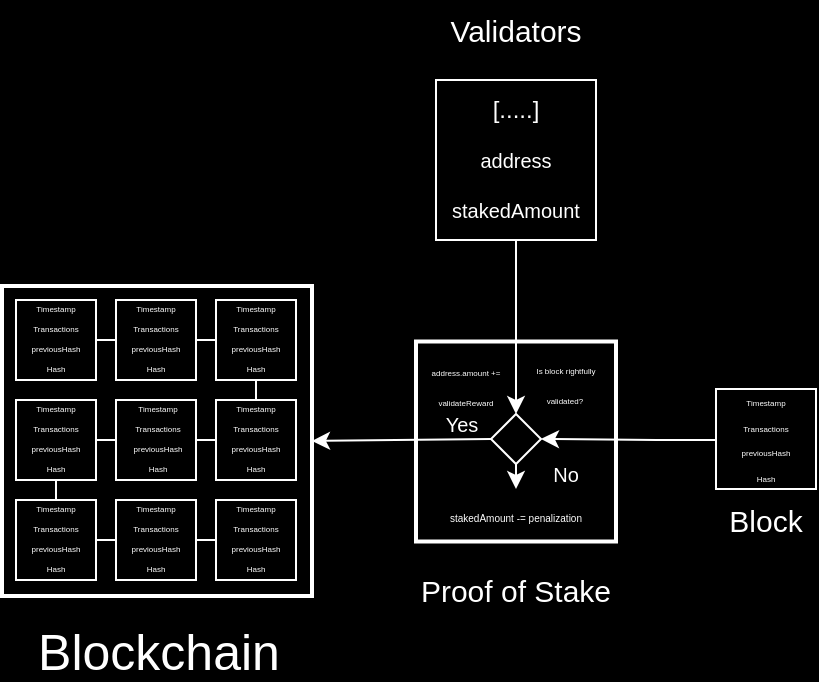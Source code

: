 <mxfile version="24.4.3" type="github">
  <diagram name="Stránka-1" id="s3hBo5GiVauqnpyUISQr">
    <mxGraphModel dx="570" dy="333" grid="1" gridSize="10" guides="1" tooltips="1" connect="1" arrows="1" fold="1" page="1" pageScale="1" pageWidth="1500" pageHeight="1500" background="#000000" math="0" shadow="0">
      <root>
        <mxCell id="0" />
        <mxCell id="1" parent="0" />
        <mxCell id="VWce3QYt1jWBbTMA_Xj5-55" value="" style="group;strokeWidth=1;" vertex="1" connectable="0" parent="1">
          <mxGeometry x="673" y="673" width="155" height="155" as="geometry" />
        </mxCell>
        <mxCell id="5ftyIihU0jtAtuSoUZJ_-14" value="" style="whiteSpace=wrap;html=1;aspect=fixed;fillColor=#000000;strokeColor=#FFFFFF;strokeWidth=2;" parent="VWce3QYt1jWBbTMA_Xj5-55" vertex="1">
          <mxGeometry width="155" height="155" as="geometry" />
        </mxCell>
        <mxCell id="5ftyIihU0jtAtuSoUZJ_-15" value="" style="whiteSpace=wrap;html=1;aspect=fixed;fillColor=#000000;strokeColor=#FFFFFF;" parent="VWce3QYt1jWBbTMA_Xj5-55" vertex="1">
          <mxGeometry x="7" y="7" width="40" height="40" as="geometry" />
        </mxCell>
        <mxCell id="5ftyIihU0jtAtuSoUZJ_-16" value="" style="whiteSpace=wrap;html=1;aspect=fixed;fillColor=#000000;strokeColor=#FFFFFF;" parent="VWce3QYt1jWBbTMA_Xj5-55" vertex="1">
          <mxGeometry x="57" y="7" width="40" height="40" as="geometry" />
        </mxCell>
        <mxCell id="5ftyIihU0jtAtuSoUZJ_-17" value="" style="whiteSpace=wrap;html=1;aspect=fixed;fillColor=#000000;strokeColor=#FFFFFF;" parent="VWce3QYt1jWBbTMA_Xj5-55" vertex="1">
          <mxGeometry x="107" y="7" width="40" height="40" as="geometry" />
        </mxCell>
        <mxCell id="5ftyIihU0jtAtuSoUZJ_-18" value="" style="whiteSpace=wrap;html=1;aspect=fixed;fillColor=#000000;strokeColor=#FFFFFF;" parent="VWce3QYt1jWBbTMA_Xj5-55" vertex="1">
          <mxGeometry x="7" y="57" width="40" height="40" as="geometry" />
        </mxCell>
        <mxCell id="5ftyIihU0jtAtuSoUZJ_-19" value="" style="whiteSpace=wrap;html=1;aspect=fixed;fillColor=#000000;strokeColor=#FFFFFF;" parent="VWce3QYt1jWBbTMA_Xj5-55" vertex="1">
          <mxGeometry x="57" y="57" width="40" height="40" as="geometry" />
        </mxCell>
        <mxCell id="5ftyIihU0jtAtuSoUZJ_-20" value="" style="whiteSpace=wrap;html=1;aspect=fixed;fillColor=#000000;strokeColor=#FFFFFF;" parent="VWce3QYt1jWBbTMA_Xj5-55" vertex="1">
          <mxGeometry x="107" y="57" width="40" height="40" as="geometry" />
        </mxCell>
        <mxCell id="5ftyIihU0jtAtuSoUZJ_-21" value="" style="whiteSpace=wrap;html=1;aspect=fixed;fillColor=#000000;strokeColor=#FFFFFF;" parent="VWce3QYt1jWBbTMA_Xj5-55" vertex="1">
          <mxGeometry x="7" y="107" width="40" height="40" as="geometry" />
        </mxCell>
        <mxCell id="5ftyIihU0jtAtuSoUZJ_-22" value="" style="whiteSpace=wrap;html=1;aspect=fixed;fillColor=#000000;strokeColor=#FFFFFF;" parent="VWce3QYt1jWBbTMA_Xj5-55" vertex="1">
          <mxGeometry x="57" y="107" width="40" height="40" as="geometry" />
        </mxCell>
        <mxCell id="5ftyIihU0jtAtuSoUZJ_-23" value="" style="whiteSpace=wrap;html=1;aspect=fixed;fillColor=#000000;strokeColor=#FFFFFF;" parent="VWce3QYt1jWBbTMA_Xj5-55" vertex="1">
          <mxGeometry x="107" y="107" width="40" height="40" as="geometry" />
        </mxCell>
        <mxCell id="5ftyIihU0jtAtuSoUZJ_-24" value="" style="endArrow=none;html=1;rounded=0;strokeColor=#FFFFFF;entryX=0;entryY=0.5;entryDx=0;entryDy=0;exitX=1;exitY=0.5;exitDx=0;exitDy=0;" parent="VWce3QYt1jWBbTMA_Xj5-55" source="5ftyIihU0jtAtuSoUZJ_-18" target="5ftyIihU0jtAtuSoUZJ_-19" edge="1">
          <mxGeometry width="50" height="50" relative="1" as="geometry">
            <mxPoint x="27" y="87" as="sourcePoint" />
            <mxPoint x="77" y="37" as="targetPoint" />
          </mxGeometry>
        </mxCell>
        <mxCell id="5ftyIihU0jtAtuSoUZJ_-26" value="" style="endArrow=none;html=1;rounded=0;entryX=1;entryY=0.5;entryDx=0;entryDy=0;exitX=0;exitY=0.5;exitDx=0;exitDy=0;strokeColor=#FFFFFF;" parent="VWce3QYt1jWBbTMA_Xj5-55" source="5ftyIihU0jtAtuSoUZJ_-16" target="5ftyIihU0jtAtuSoUZJ_-15" edge="1">
          <mxGeometry width="50" height="50" relative="1" as="geometry">
            <mxPoint x="27" y="97" as="sourcePoint" />
            <mxPoint x="77" y="47" as="targetPoint" />
          </mxGeometry>
        </mxCell>
        <mxCell id="5ftyIihU0jtAtuSoUZJ_-27" value="" style="endArrow=none;html=1;rounded=0;entryX=1;entryY=0.5;entryDx=0;entryDy=0;exitX=0;exitY=0.5;exitDx=0;exitDy=0;strokeColor=#FFFFFF;" parent="VWce3QYt1jWBbTMA_Xj5-55" source="5ftyIihU0jtAtuSoUZJ_-17" target="5ftyIihU0jtAtuSoUZJ_-16" edge="1">
          <mxGeometry width="50" height="50" relative="1" as="geometry">
            <mxPoint x="27" y="67" as="sourcePoint" />
            <mxPoint x="77" y="17" as="targetPoint" />
          </mxGeometry>
        </mxCell>
        <mxCell id="5ftyIihU0jtAtuSoUZJ_-28" value="" style="endArrow=none;html=1;rounded=0;entryX=0.5;entryY=1;entryDx=0;entryDy=0;exitX=0.5;exitY=0;exitDx=0;exitDy=0;strokeColor=#FFFFFF;" parent="VWce3QYt1jWBbTMA_Xj5-55" source="5ftyIihU0jtAtuSoUZJ_-20" target="5ftyIihU0jtAtuSoUZJ_-17" edge="1">
          <mxGeometry width="50" height="50" relative="1" as="geometry">
            <mxPoint x="27" y="87" as="sourcePoint" />
            <mxPoint x="77" y="37" as="targetPoint" />
          </mxGeometry>
        </mxCell>
        <mxCell id="5ftyIihU0jtAtuSoUZJ_-29" value="" style="endArrow=none;html=1;rounded=0;entryX=0;entryY=0.5;entryDx=0;entryDy=0;exitX=1;exitY=0.5;exitDx=0;exitDy=0;strokeColor=#FFFFFF;" parent="VWce3QYt1jWBbTMA_Xj5-55" source="5ftyIihU0jtAtuSoUZJ_-19" target="5ftyIihU0jtAtuSoUZJ_-20" edge="1">
          <mxGeometry width="50" height="50" relative="1" as="geometry">
            <mxPoint x="27" y="87" as="sourcePoint" />
            <mxPoint x="77" y="37" as="targetPoint" />
          </mxGeometry>
        </mxCell>
        <mxCell id="5ftyIihU0jtAtuSoUZJ_-30" value="" style="endArrow=none;html=1;rounded=0;entryX=0.5;entryY=1;entryDx=0;entryDy=0;strokeColor=#FFFFFF;" parent="VWce3QYt1jWBbTMA_Xj5-55" target="5ftyIihU0jtAtuSoUZJ_-18" edge="1">
          <mxGeometry width="50" height="50" relative="1" as="geometry">
            <mxPoint x="27" y="107" as="sourcePoint" />
            <mxPoint x="77" y="67" as="targetPoint" />
          </mxGeometry>
        </mxCell>
        <mxCell id="5ftyIihU0jtAtuSoUZJ_-31" value="" style="endArrow=none;html=1;rounded=0;strokeColor=#FFFFFF;exitX=1;exitY=0.5;exitDx=0;exitDy=0;entryX=0;entryY=0.5;entryDx=0;entryDy=0;" parent="VWce3QYt1jWBbTMA_Xj5-55" source="5ftyIihU0jtAtuSoUZJ_-21" target="5ftyIihU0jtAtuSoUZJ_-22" edge="1">
          <mxGeometry width="50" height="50" relative="1" as="geometry">
            <mxPoint x="27" y="117" as="sourcePoint" />
            <mxPoint x="77" y="67" as="targetPoint" />
          </mxGeometry>
        </mxCell>
        <mxCell id="5ftyIihU0jtAtuSoUZJ_-32" value="" style="endArrow=none;html=1;rounded=0;strokeColor=#FFFFFF;exitX=1;exitY=0.5;exitDx=0;exitDy=0;entryX=0;entryY=0.5;entryDx=0;entryDy=0;" parent="VWce3QYt1jWBbTMA_Xj5-55" source="5ftyIihU0jtAtuSoUZJ_-22" target="5ftyIihU0jtAtuSoUZJ_-23" edge="1">
          <mxGeometry width="50" height="50" relative="1" as="geometry">
            <mxPoint x="27" y="117" as="sourcePoint" />
            <mxPoint x="77" y="67" as="targetPoint" />
          </mxGeometry>
        </mxCell>
        <mxCell id="VWce3QYt1jWBbTMA_Xj5-1" value="&lt;font style=&quot;font-size: 4px;&quot;&gt;Timestamp&lt;/font&gt;" style="text;strokeColor=none;align=center;fillColor=none;html=1;verticalAlign=bottom;whiteSpace=wrap;rounded=0;fontColor=#FFFFFF;horizontal=1;spacingTop=0;textShadow=0;labelBorderColor=none;fontSize=4;" vertex="1" parent="VWce3QYt1jWBbTMA_Xj5-55">
          <mxGeometry x="7" y="7" width="40" height="10" as="geometry" />
        </mxCell>
        <mxCell id="VWce3QYt1jWBbTMA_Xj5-2" value="&lt;font style=&quot;font-size: 4px;&quot;&gt;Transactions&lt;/font&gt;" style="text;strokeColor=none;align=center;fillColor=none;html=1;verticalAlign=bottom;whiteSpace=wrap;rounded=0;fontColor=#FFFFFF;fontSize=4;" vertex="1" parent="VWce3QYt1jWBbTMA_Xj5-55">
          <mxGeometry x="7" y="17" width="40" height="10" as="geometry" />
        </mxCell>
        <mxCell id="VWce3QYt1jWBbTMA_Xj5-3" value="&lt;font style=&quot;font-size: 4px;&quot;&gt;previousHash&lt;/font&gt;" style="text;strokeColor=none;align=center;fillColor=none;html=1;verticalAlign=bottom;whiteSpace=wrap;rounded=0;fontColor=#FFFFFF;fontSize=4;" vertex="1" parent="VWce3QYt1jWBbTMA_Xj5-55">
          <mxGeometry x="7" y="27" width="40" height="10" as="geometry" />
        </mxCell>
        <mxCell id="VWce3QYt1jWBbTMA_Xj5-5" value="&lt;font style=&quot;font-size: 4px;&quot;&gt;Hash&lt;/font&gt;" style="text;strokeColor=none;align=center;fillColor=none;html=1;verticalAlign=bottom;whiteSpace=wrap;rounded=0;fontColor=#FFFFFF;fontSize=4;" vertex="1" parent="VWce3QYt1jWBbTMA_Xj5-55">
          <mxGeometry x="7" y="37" width="40" height="10" as="geometry" />
        </mxCell>
        <mxCell id="VWce3QYt1jWBbTMA_Xj5-22" value="&lt;font style=&quot;font-size: 4px;&quot;&gt;previousHash&lt;/font&gt;" style="text;strokeColor=none;align=center;fillColor=none;html=1;verticalAlign=bottom;whiteSpace=wrap;rounded=0;fontColor=#FFFFFF;fontSize=4;" vertex="1" parent="VWce3QYt1jWBbTMA_Xj5-55">
          <mxGeometry x="57" y="27" width="40" height="10" as="geometry" />
        </mxCell>
        <mxCell id="VWce3QYt1jWBbTMA_Xj5-23" value="&lt;font style=&quot;font-size: 4px;&quot;&gt;Hash&lt;/font&gt;" style="text;strokeColor=none;align=center;fillColor=none;html=1;verticalAlign=bottom;whiteSpace=wrap;rounded=0;fontColor=#FFFFFF;fontSize=4;" vertex="1" parent="VWce3QYt1jWBbTMA_Xj5-55">
          <mxGeometry x="57" y="37" width="40" height="10" as="geometry" />
        </mxCell>
        <mxCell id="VWce3QYt1jWBbTMA_Xj5-24" value="&lt;font style=&quot;font-size: 4px;&quot;&gt;Transactions&lt;/font&gt;" style="text;strokeColor=none;align=center;fillColor=none;html=1;verticalAlign=bottom;whiteSpace=wrap;rounded=0;fontColor=#FFFFFF;fontSize=4;" vertex="1" parent="VWce3QYt1jWBbTMA_Xj5-55">
          <mxGeometry x="57" y="17" width="40" height="10" as="geometry" />
        </mxCell>
        <mxCell id="VWce3QYt1jWBbTMA_Xj5-25" value="&lt;font style=&quot;font-size: 4px;&quot;&gt;Timestamp&lt;/font&gt;" style="text;strokeColor=none;align=center;fillColor=none;html=1;verticalAlign=bottom;whiteSpace=wrap;rounded=0;fontColor=#FFFFFF;horizontal=1;spacingTop=0;textShadow=0;labelBorderColor=none;fontSize=4;" vertex="1" parent="VWce3QYt1jWBbTMA_Xj5-55">
          <mxGeometry x="57" y="7" width="40" height="10" as="geometry" />
        </mxCell>
        <mxCell id="VWce3QYt1jWBbTMA_Xj5-26" value="&lt;font style=&quot;font-size: 4px;&quot;&gt;previousHash&lt;/font&gt;" style="text;strokeColor=none;align=center;fillColor=none;html=1;verticalAlign=bottom;whiteSpace=wrap;rounded=0;fontColor=#FFFFFF;fontSize=4;" vertex="1" parent="VWce3QYt1jWBbTMA_Xj5-55">
          <mxGeometry x="107" y="27" width="40" height="10" as="geometry" />
        </mxCell>
        <mxCell id="VWce3QYt1jWBbTMA_Xj5-27" value="&lt;font style=&quot;font-size: 4px;&quot;&gt;Hash&lt;/font&gt;" style="text;strokeColor=none;align=center;fillColor=none;html=1;verticalAlign=bottom;whiteSpace=wrap;rounded=0;fontColor=#FFFFFF;fontSize=4;" vertex="1" parent="VWce3QYt1jWBbTMA_Xj5-55">
          <mxGeometry x="107" y="37" width="40" height="10" as="geometry" />
        </mxCell>
        <mxCell id="VWce3QYt1jWBbTMA_Xj5-28" value="&lt;font style=&quot;font-size: 4px;&quot;&gt;Transactions&lt;/font&gt;" style="text;strokeColor=none;align=center;fillColor=none;html=1;verticalAlign=bottom;whiteSpace=wrap;rounded=0;fontColor=#FFFFFF;fontSize=4;" vertex="1" parent="VWce3QYt1jWBbTMA_Xj5-55">
          <mxGeometry x="107" y="17" width="40" height="10" as="geometry" />
        </mxCell>
        <mxCell id="VWce3QYt1jWBbTMA_Xj5-29" value="&lt;font style=&quot;font-size: 4px;&quot;&gt;Timestamp&lt;/font&gt;" style="text;strokeColor=none;align=center;fillColor=none;html=1;verticalAlign=bottom;whiteSpace=wrap;rounded=0;fontColor=#FFFFFF;horizontal=1;spacingTop=0;textShadow=0;labelBorderColor=none;fontSize=4;" vertex="1" parent="VWce3QYt1jWBbTMA_Xj5-55">
          <mxGeometry x="107" y="7" width="40" height="10" as="geometry" />
        </mxCell>
        <mxCell id="VWce3QYt1jWBbTMA_Xj5-30" value="&lt;font style=&quot;font-size: 4px;&quot;&gt;previousHash&lt;/font&gt;" style="text;strokeColor=none;align=center;fillColor=none;html=1;verticalAlign=bottom;whiteSpace=wrap;rounded=0;fontColor=#FFFFFF;fontSize=4;" vertex="1" parent="VWce3QYt1jWBbTMA_Xj5-55">
          <mxGeometry x="107" y="77" width="40" height="10" as="geometry" />
        </mxCell>
        <mxCell id="VWce3QYt1jWBbTMA_Xj5-31" value="&lt;font style=&quot;font-size: 4px;&quot;&gt;Hash&lt;/font&gt;" style="text;strokeColor=none;align=center;fillColor=none;html=1;verticalAlign=bottom;whiteSpace=wrap;rounded=0;fontColor=#FFFFFF;fontSize=4;" vertex="1" parent="VWce3QYt1jWBbTMA_Xj5-55">
          <mxGeometry x="107" y="87" width="40" height="10" as="geometry" />
        </mxCell>
        <mxCell id="VWce3QYt1jWBbTMA_Xj5-32" value="&lt;font style=&quot;font-size: 4px;&quot;&gt;Transactions&lt;/font&gt;" style="text;strokeColor=none;align=center;fillColor=none;html=1;verticalAlign=bottom;whiteSpace=wrap;rounded=0;fontColor=#FFFFFF;fontSize=4;" vertex="1" parent="VWce3QYt1jWBbTMA_Xj5-55">
          <mxGeometry x="107" y="67" width="40" height="10" as="geometry" />
        </mxCell>
        <mxCell id="VWce3QYt1jWBbTMA_Xj5-33" value="&lt;font style=&quot;font-size: 4px;&quot;&gt;Timestamp&lt;/font&gt;" style="text;strokeColor=none;align=center;fillColor=none;html=1;verticalAlign=bottom;whiteSpace=wrap;rounded=0;fontColor=#FFFFFF;horizontal=1;spacingTop=0;textShadow=0;labelBorderColor=none;fontSize=4;" vertex="1" parent="VWce3QYt1jWBbTMA_Xj5-55">
          <mxGeometry x="107" y="57" width="40" height="10" as="geometry" />
        </mxCell>
        <mxCell id="VWce3QYt1jWBbTMA_Xj5-34" value="&lt;font style=&quot;font-size: 4px;&quot;&gt;previousHash&lt;/font&gt;" style="text;strokeColor=none;align=center;fillColor=none;html=1;verticalAlign=bottom;whiteSpace=wrap;rounded=0;fontColor=#FFFFFF;fontSize=4;" vertex="1" parent="VWce3QYt1jWBbTMA_Xj5-55">
          <mxGeometry x="57.5" y="77" width="40" height="10" as="geometry" />
        </mxCell>
        <mxCell id="VWce3QYt1jWBbTMA_Xj5-35" value="&lt;font style=&quot;font-size: 4px;&quot;&gt;Hash&lt;/font&gt;" style="text;strokeColor=none;align=center;fillColor=none;html=1;verticalAlign=bottom;whiteSpace=wrap;rounded=0;fontColor=#FFFFFF;fontSize=4;" vertex="1" parent="VWce3QYt1jWBbTMA_Xj5-55">
          <mxGeometry x="57.5" y="87" width="40" height="10" as="geometry" />
        </mxCell>
        <mxCell id="VWce3QYt1jWBbTMA_Xj5-36" value="&lt;font style=&quot;font-size: 4px;&quot;&gt;Transactions&lt;/font&gt;" style="text;strokeColor=none;align=center;fillColor=none;html=1;verticalAlign=bottom;whiteSpace=wrap;rounded=0;fontColor=#FFFFFF;fontSize=4;" vertex="1" parent="VWce3QYt1jWBbTMA_Xj5-55">
          <mxGeometry x="57.5" y="67" width="40" height="10" as="geometry" />
        </mxCell>
        <mxCell id="VWce3QYt1jWBbTMA_Xj5-37" value="&lt;font style=&quot;font-size: 4px;&quot;&gt;Timestamp&lt;/font&gt;" style="text;strokeColor=none;align=center;fillColor=none;html=1;verticalAlign=bottom;whiteSpace=wrap;rounded=0;fontColor=#FFFFFF;horizontal=1;spacingTop=0;textShadow=0;labelBorderColor=none;fontSize=4;" vertex="1" parent="VWce3QYt1jWBbTMA_Xj5-55">
          <mxGeometry x="57.5" y="57" width="40" height="10" as="geometry" />
        </mxCell>
        <mxCell id="VWce3QYt1jWBbTMA_Xj5-38" value="&lt;font style=&quot;font-size: 4px;&quot;&gt;previousHash&lt;/font&gt;" style="text;strokeColor=none;align=center;fillColor=none;html=1;verticalAlign=bottom;whiteSpace=wrap;rounded=0;fontColor=#FFFFFF;fontSize=4;" vertex="1" parent="VWce3QYt1jWBbTMA_Xj5-55">
          <mxGeometry x="7" y="77" width="40" height="10" as="geometry" />
        </mxCell>
        <mxCell id="VWce3QYt1jWBbTMA_Xj5-39" value="&lt;font style=&quot;font-size: 4px;&quot;&gt;Hash&lt;/font&gt;" style="text;strokeColor=none;align=center;fillColor=none;html=1;verticalAlign=bottom;whiteSpace=wrap;rounded=0;fontColor=#FFFFFF;fontSize=4;" vertex="1" parent="VWce3QYt1jWBbTMA_Xj5-55">
          <mxGeometry x="7" y="87" width="40" height="10" as="geometry" />
        </mxCell>
        <mxCell id="VWce3QYt1jWBbTMA_Xj5-40" value="&lt;font style=&quot;font-size: 4px;&quot;&gt;Transactions&lt;/font&gt;" style="text;strokeColor=none;align=center;fillColor=none;html=1;verticalAlign=bottom;whiteSpace=wrap;rounded=0;fontColor=#FFFFFF;fontSize=4;" vertex="1" parent="VWce3QYt1jWBbTMA_Xj5-55">
          <mxGeometry x="7" y="67" width="40" height="10" as="geometry" />
        </mxCell>
        <mxCell id="VWce3QYt1jWBbTMA_Xj5-41" value="&lt;font style=&quot;font-size: 4px;&quot;&gt;Timestamp&lt;/font&gt;" style="text;strokeColor=none;align=center;fillColor=none;html=1;verticalAlign=bottom;whiteSpace=wrap;rounded=0;fontColor=#FFFFFF;horizontal=1;spacingTop=0;textShadow=0;labelBorderColor=none;fontSize=4;" vertex="1" parent="VWce3QYt1jWBbTMA_Xj5-55">
          <mxGeometry x="7" y="57" width="40" height="10" as="geometry" />
        </mxCell>
        <mxCell id="VWce3QYt1jWBbTMA_Xj5-42" value="&lt;font style=&quot;font-size: 4px;&quot;&gt;previousHash&lt;/font&gt;" style="text;strokeColor=none;align=center;fillColor=none;html=1;verticalAlign=bottom;whiteSpace=wrap;rounded=0;fontColor=#FFFFFF;fontSize=4;" vertex="1" parent="VWce3QYt1jWBbTMA_Xj5-55">
          <mxGeometry x="7" y="127" width="40" height="10" as="geometry" />
        </mxCell>
        <mxCell id="VWce3QYt1jWBbTMA_Xj5-43" value="&lt;font style=&quot;font-size: 4px;&quot;&gt;Hash&lt;/font&gt;" style="text;strokeColor=none;align=center;fillColor=none;html=1;verticalAlign=bottom;whiteSpace=wrap;rounded=0;fontColor=#FFFFFF;fontSize=4;" vertex="1" parent="VWce3QYt1jWBbTMA_Xj5-55">
          <mxGeometry x="7" y="137" width="40" height="10" as="geometry" />
        </mxCell>
        <mxCell id="VWce3QYt1jWBbTMA_Xj5-44" value="&lt;font style=&quot;font-size: 4px;&quot;&gt;Transactions&lt;/font&gt;" style="text;strokeColor=none;align=center;fillColor=none;html=1;verticalAlign=bottom;whiteSpace=wrap;rounded=0;fontColor=#FFFFFF;fontSize=4;" vertex="1" parent="VWce3QYt1jWBbTMA_Xj5-55">
          <mxGeometry x="7" y="117" width="40" height="10" as="geometry" />
        </mxCell>
        <mxCell id="VWce3QYt1jWBbTMA_Xj5-45" value="&lt;font style=&quot;font-size: 4px;&quot;&gt;Timestamp&lt;/font&gt;" style="text;strokeColor=none;align=center;fillColor=none;html=1;verticalAlign=bottom;whiteSpace=wrap;rounded=0;fontColor=#FFFFFF;horizontal=1;spacingTop=0;textShadow=0;labelBorderColor=none;fontSize=4;" vertex="1" parent="VWce3QYt1jWBbTMA_Xj5-55">
          <mxGeometry x="7" y="107" width="40" height="10" as="geometry" />
        </mxCell>
        <mxCell id="VWce3QYt1jWBbTMA_Xj5-46" value="&lt;font style=&quot;font-size: 4px;&quot;&gt;previousHash&lt;/font&gt;" style="text;strokeColor=none;align=center;fillColor=none;html=1;verticalAlign=bottom;whiteSpace=wrap;rounded=0;fontColor=#FFFFFF;fontSize=4;" vertex="1" parent="VWce3QYt1jWBbTMA_Xj5-55">
          <mxGeometry x="57" y="127" width="40" height="10" as="geometry" />
        </mxCell>
        <mxCell id="VWce3QYt1jWBbTMA_Xj5-47" value="&lt;font style=&quot;font-size: 4px;&quot;&gt;Hash&lt;/font&gt;" style="text;strokeColor=none;align=center;fillColor=none;html=1;verticalAlign=bottom;whiteSpace=wrap;rounded=0;fontColor=#FFFFFF;fontSize=4;" vertex="1" parent="VWce3QYt1jWBbTMA_Xj5-55">
          <mxGeometry x="57" y="137" width="40" height="10" as="geometry" />
        </mxCell>
        <mxCell id="VWce3QYt1jWBbTMA_Xj5-48" value="&lt;font style=&quot;font-size: 4px;&quot;&gt;Transactions&lt;/font&gt;" style="text;strokeColor=none;align=center;fillColor=none;html=1;verticalAlign=bottom;whiteSpace=wrap;rounded=0;fontColor=#FFFFFF;fontSize=4;" vertex="1" parent="VWce3QYt1jWBbTMA_Xj5-55">
          <mxGeometry x="57" y="117" width="40" height="10" as="geometry" />
        </mxCell>
        <mxCell id="VWce3QYt1jWBbTMA_Xj5-49" value="&lt;font style=&quot;font-size: 4px;&quot;&gt;Timestamp&lt;/font&gt;" style="text;strokeColor=none;align=center;fillColor=none;html=1;verticalAlign=bottom;whiteSpace=wrap;rounded=0;fontColor=#FFFFFF;horizontal=1;spacingTop=0;textShadow=0;labelBorderColor=none;fontSize=4;" vertex="1" parent="VWce3QYt1jWBbTMA_Xj5-55">
          <mxGeometry x="57" y="107" width="40" height="10" as="geometry" />
        </mxCell>
        <mxCell id="VWce3QYt1jWBbTMA_Xj5-50" value="&lt;font style=&quot;font-size: 4px;&quot;&gt;previousHash&lt;/font&gt;" style="text;strokeColor=none;align=center;fillColor=none;html=1;verticalAlign=bottom;whiteSpace=wrap;rounded=0;fontColor=#FFFFFF;fontSize=4;" vertex="1" parent="VWce3QYt1jWBbTMA_Xj5-55">
          <mxGeometry x="107" y="127" width="40" height="10" as="geometry" />
        </mxCell>
        <mxCell id="VWce3QYt1jWBbTMA_Xj5-51" value="&lt;font style=&quot;font-size: 4px;&quot;&gt;Hash&lt;/font&gt;" style="text;strokeColor=none;align=center;fillColor=none;html=1;verticalAlign=bottom;whiteSpace=wrap;rounded=0;fontColor=#FFFFFF;fontSize=4;" vertex="1" parent="VWce3QYt1jWBbTMA_Xj5-55">
          <mxGeometry x="107" y="137" width="40" height="10" as="geometry" />
        </mxCell>
        <mxCell id="VWce3QYt1jWBbTMA_Xj5-52" value="&lt;font style=&quot;font-size: 4px;&quot;&gt;Transactions&lt;/font&gt;" style="text;strokeColor=none;align=center;fillColor=none;html=1;verticalAlign=bottom;whiteSpace=wrap;rounded=0;fontColor=#FFFFFF;fontSize=4;" vertex="1" parent="VWce3QYt1jWBbTMA_Xj5-55">
          <mxGeometry x="107" y="117" width="40" height="10" as="geometry" />
        </mxCell>
        <mxCell id="VWce3QYt1jWBbTMA_Xj5-53" value="&lt;font style=&quot;font-size: 4px;&quot;&gt;Timestamp&lt;/font&gt;" style="text;strokeColor=none;align=center;fillColor=none;html=1;verticalAlign=bottom;whiteSpace=wrap;rounded=0;fontColor=#FFFFFF;horizontal=1;spacingTop=0;textShadow=0;labelBorderColor=none;fontSize=4;" vertex="1" parent="VWce3QYt1jWBbTMA_Xj5-55">
          <mxGeometry x="107" y="107" width="40" height="10" as="geometry" />
        </mxCell>
        <mxCell id="VWce3QYt1jWBbTMA_Xj5-90" value="" style="edgeStyle=orthogonalEdgeStyle;rounded=0;orthogonalLoop=1;jettySize=auto;html=1;" edge="1" parent="1" source="VWce3QYt1jWBbTMA_Xj5-58" target="VWce3QYt1jWBbTMA_Xj5-79">
          <mxGeometry relative="1" as="geometry" />
        </mxCell>
        <mxCell id="VWce3QYt1jWBbTMA_Xj5-58" value="" style="whiteSpace=wrap;html=1;aspect=fixed;fillColor=#000000;strokeColor=#FFFFFF;strokeWidth=2;" vertex="1" parent="1">
          <mxGeometry x="880" y="700.75" width="100" height="100" as="geometry" />
        </mxCell>
        <mxCell id="VWce3QYt1jWBbTMA_Xj5-59" value="&lt;font style=&quot;font-size: 25px;&quot; color=&quot;#ffffff&quot;&gt;Blockchain&lt;/font&gt;" style="text;strokeColor=none;align=center;fillColor=none;html=1;verticalAlign=middle;whiteSpace=wrap;rounded=0;" vertex="1" parent="1">
          <mxGeometry x="673" y="840" width="157" height="30" as="geometry" />
        </mxCell>
        <mxCell id="VWce3QYt1jWBbTMA_Xj5-60" value="&lt;font style=&quot;font-size: 15px;&quot; color=&quot;#ffffff&quot;&gt;Proof of Stake&lt;/font&gt;" style="text;strokeColor=none;align=center;fillColor=none;html=1;verticalAlign=middle;whiteSpace=wrap;rounded=0;" vertex="1" parent="1">
          <mxGeometry x="880" y="810" width="100" height="30" as="geometry" />
        </mxCell>
        <mxCell id="VWce3QYt1jWBbTMA_Xj5-66" value="" style="group;strokeWidth=1;strokeColor=none;" vertex="1" connectable="0" parent="1">
          <mxGeometry x="1030" y="724.5" width="50" height="50" as="geometry" />
        </mxCell>
        <mxCell id="VWce3QYt1jWBbTMA_Xj5-65" value="" style="whiteSpace=wrap;html=1;aspect=fixed;fillColor=#000000;strokeColor=#FFFFFF;" vertex="1" parent="VWce3QYt1jWBbTMA_Xj5-66">
          <mxGeometry width="50" height="50" as="geometry" />
        </mxCell>
        <mxCell id="VWce3QYt1jWBbTMA_Xj5-61" value="&lt;font style=&quot;font-size: 4px;&quot;&gt;previousHash&lt;/font&gt;" style="text;strokeColor=none;align=center;fillColor=none;html=1;verticalAlign=bottom;whiteSpace=wrap;rounded=0;fontColor=#FFFFFF;fontSize=4;" vertex="1" parent="VWce3QYt1jWBbTMA_Xj5-66">
          <mxGeometry y="25" width="50" height="12.5" as="geometry" />
        </mxCell>
        <mxCell id="VWce3QYt1jWBbTMA_Xj5-62" value="&lt;font style=&quot;font-size: 4px;&quot;&gt;Hash&lt;/font&gt;" style="text;strokeColor=none;align=center;fillColor=none;html=1;verticalAlign=bottom;whiteSpace=wrap;rounded=0;fontColor=#FFFFFF;fontSize=4;" vertex="1" parent="VWce3QYt1jWBbTMA_Xj5-66">
          <mxGeometry y="37.5" width="50" height="12.5" as="geometry" />
        </mxCell>
        <mxCell id="VWce3QYt1jWBbTMA_Xj5-64" value="&lt;font style=&quot;font-size: 4px;&quot;&gt;Timestamp&lt;/font&gt;" style="text;strokeColor=none;align=center;fillColor=none;html=1;verticalAlign=bottom;whiteSpace=wrap;rounded=0;fontColor=#FFFFFF;horizontal=1;spacingTop=0;textShadow=0;labelBorderColor=none;fontSize=4;" vertex="1" parent="VWce3QYt1jWBbTMA_Xj5-66">
          <mxGeometry width="50" height="12.5" as="geometry" />
        </mxCell>
        <mxCell id="VWce3QYt1jWBbTMA_Xj5-63" value="&lt;font style=&quot;font-size: 4px;&quot;&gt;Transactions&lt;/font&gt;" style="text;strokeColor=none;align=center;fillColor=none;html=1;verticalAlign=bottom;whiteSpace=wrap;rounded=0;fontColor=#FFFFFF;fontSize=4;" vertex="1" parent="VWce3QYt1jWBbTMA_Xj5-66">
          <mxGeometry y="13" width="50" height="12.5" as="geometry" />
        </mxCell>
        <mxCell id="VWce3QYt1jWBbTMA_Xj5-70" value="" style="endArrow=classic;html=1;rounded=0;strokeColor=#FFFFFF;entryX=1;entryY=0.5;entryDx=0;entryDy=0;entryPerimeter=0;" edge="1" parent="1" target="VWce3QYt1jWBbTMA_Xj5-80">
          <mxGeometry width="50" height="50" relative="1" as="geometry">
            <mxPoint x="1030" y="750" as="sourcePoint" />
            <mxPoint x="990" y="750" as="targetPoint" />
            <Array as="points">
              <mxPoint x="1000" y="750" />
            </Array>
          </mxGeometry>
        </mxCell>
        <mxCell id="VWce3QYt1jWBbTMA_Xj5-73" value="&lt;font style=&quot;font-size: 15px;&quot; color=&quot;#ffffff&quot;&gt;Block&lt;/font&gt;" style="text;strokeColor=none;align=center;fillColor=none;html=1;verticalAlign=middle;whiteSpace=wrap;rounded=0;" vertex="1" parent="1">
          <mxGeometry x="1030" y="780" width="50" height="20" as="geometry" />
        </mxCell>
        <mxCell id="VWce3QYt1jWBbTMA_Xj5-74" value="" style="endArrow=classic;html=1;rounded=0;strokeColor=#FFFFFF;entryX=0.5;entryY=0;entryDx=0;entryDy=0;entryPerimeter=0;" edge="1" parent="1" target="VWce3QYt1jWBbTMA_Xj5-80">
          <mxGeometry width="50" height="50" relative="1" as="geometry">
            <mxPoint x="930" y="650" as="sourcePoint" />
            <mxPoint x="930" y="700" as="targetPoint" />
          </mxGeometry>
        </mxCell>
        <mxCell id="VWce3QYt1jWBbTMA_Xj5-76" value="&lt;font style=&quot;font-size: 15px;&quot; color=&quot;#ffffff&quot;&gt;Validators&lt;/font&gt;" style="text;strokeColor=none;align=center;fillColor=none;html=1;verticalAlign=middle;whiteSpace=wrap;rounded=0;" vertex="1" parent="1">
          <mxGeometry x="890" y="530" width="80" height="30" as="geometry" />
        </mxCell>
        <mxCell id="VWce3QYt1jWBbTMA_Xj5-80" value="" style="strokeWidth=1;html=1;shape=mxgraph.flowchart.decision;whiteSpace=wrap;fillColor=#000000;strokeColor=#FFFFFF;" vertex="1" parent="1">
          <mxGeometry x="917.5" y="737" width="25" height="25" as="geometry" />
        </mxCell>
        <mxCell id="VWce3QYt1jWBbTMA_Xj5-92" value="" style="endArrow=classic;html=1;rounded=0;strokeColor=#FFFFFF;entryX=1;entryY=0.5;entryDx=0;entryDy=0;exitX=0;exitY=0.5;exitDx=0;exitDy=0;exitPerimeter=0;" edge="1" parent="1" source="VWce3QYt1jWBbTMA_Xj5-80" target="5ftyIihU0jtAtuSoUZJ_-14">
          <mxGeometry width="50" height="50" relative="1" as="geometry">
            <mxPoint x="880" y="790" as="sourcePoint" />
            <mxPoint x="930" y="740" as="targetPoint" />
          </mxGeometry>
        </mxCell>
        <mxCell id="VWce3QYt1jWBbTMA_Xj5-93" value="" style="group" vertex="1" connectable="0" parent="1">
          <mxGeometry x="890" y="570" width="80" height="80" as="geometry" />
        </mxCell>
        <mxCell id="VWce3QYt1jWBbTMA_Xj5-75" value="" style="whiteSpace=wrap;html=1;aspect=fixed;fillColor=#000000;strokeColor=#FFFFFF;strokeWidth=1;" vertex="1" parent="VWce3QYt1jWBbTMA_Xj5-93">
          <mxGeometry width="80" height="80" as="geometry" />
        </mxCell>
        <mxCell id="VWce3QYt1jWBbTMA_Xj5-77" value="&lt;font style=&quot;font-size: 12px;&quot; color=&quot;#ffffff&quot;&gt;[.....]&lt;/font&gt;" style="text;strokeColor=none;align=center;fillColor=none;html=1;verticalAlign=middle;whiteSpace=wrap;rounded=0;fontSize=12;" vertex="1" parent="VWce3QYt1jWBbTMA_Xj5-93">
          <mxGeometry width="80" height="30" as="geometry" />
        </mxCell>
        <mxCell id="VWce3QYt1jWBbTMA_Xj5-78" value="&lt;font style=&quot;font-size: 10px;&quot; color=&quot;#ffffff&quot;&gt;address&lt;/font&gt;" style="text;strokeColor=none;align=center;fillColor=none;html=1;verticalAlign=middle;whiteSpace=wrap;rounded=0;" vertex="1" parent="VWce3QYt1jWBbTMA_Xj5-93">
          <mxGeometry y="25" width="80" height="30" as="geometry" />
        </mxCell>
        <mxCell id="VWce3QYt1jWBbTMA_Xj5-79" value="&lt;font style=&quot;font-size: 10px;&quot; color=&quot;#ffffff&quot;&gt;stakedAmount&lt;/font&gt;" style="text;strokeColor=none;align=center;fillColor=none;html=1;verticalAlign=middle;whiteSpace=wrap;rounded=0;" vertex="1" parent="VWce3QYt1jWBbTMA_Xj5-93">
          <mxGeometry y="50" width="80" height="30" as="geometry" />
        </mxCell>
        <mxCell id="VWce3QYt1jWBbTMA_Xj5-95" value="&lt;font style=&quot;font-size: 10px;&quot; color=&quot;#ffffff&quot;&gt;Yes&lt;/font&gt;" style="text;strokeColor=none;align=center;fillColor=none;html=1;verticalAlign=middle;whiteSpace=wrap;rounded=0;" vertex="1" parent="1">
          <mxGeometry x="887.5" y="737" width="30" height="10" as="geometry" />
        </mxCell>
        <mxCell id="VWce3QYt1jWBbTMA_Xj5-96" value="&lt;font style=&quot;font-size: 10px;&quot; color=&quot;#ffffff&quot;&gt;No&lt;/font&gt;" style="text;strokeColor=none;align=center;fillColor=none;html=1;verticalAlign=middle;whiteSpace=wrap;rounded=0;" vertex="1" parent="1">
          <mxGeometry x="940" y="762" width="30" height="10" as="geometry" />
        </mxCell>
        <mxCell id="VWce3QYt1jWBbTMA_Xj5-97" value="&lt;font style=&quot;font-size: 5px;&quot; color=&quot;#ffffff&quot;&gt;stakedAmount -= penalization&lt;/font&gt;" style="text;strokeColor=none;align=center;fillColor=none;html=1;verticalAlign=middle;whiteSpace=wrap;rounded=0;" vertex="1" parent="1">
          <mxGeometry x="880" y="774.5" width="100" height="25.5" as="geometry" />
        </mxCell>
        <mxCell id="VWce3QYt1jWBbTMA_Xj5-98" value="" style="endArrow=classic;html=1;rounded=0;strokeColor=#FFFFFF;exitX=0.5;exitY=1;exitDx=0;exitDy=0;exitPerimeter=0;" edge="1" parent="1" source="VWce3QYt1jWBbTMA_Xj5-80" target="VWce3QYt1jWBbTMA_Xj5-97">
          <mxGeometry width="50" height="50" relative="1" as="geometry">
            <mxPoint x="890" y="800" as="sourcePoint" />
            <mxPoint x="940" y="750" as="targetPoint" />
          </mxGeometry>
        </mxCell>
        <mxCell id="VWce3QYt1jWBbTMA_Xj5-100" value="&lt;font style=&quot;font-size: 4px;&quot; color=&quot;#ffffff&quot;&gt;Is block rightfully validated?&amp;nbsp;&lt;/font&gt;" style="text;strokeColor=none;align=center;fillColor=none;html=1;verticalAlign=middle;whiteSpace=wrap;rounded=0;" vertex="1" parent="1">
          <mxGeometry x="930" y="700.75" width="50" height="39.25" as="geometry" />
        </mxCell>
        <mxCell id="VWce3QYt1jWBbTMA_Xj5-101" value="&lt;font style=&quot;font-size: 4px;&quot; color=&quot;#ffffff&quot;&gt;address.amount += validateReward&lt;/font&gt;" style="text;strokeColor=none;align=center;fillColor=none;html=1;verticalAlign=middle;whiteSpace=wrap;rounded=0;" vertex="1" parent="1">
          <mxGeometry x="880" y="700.75" width="50" height="40" as="geometry" />
        </mxCell>
      </root>
    </mxGraphModel>
  </diagram>
</mxfile>
